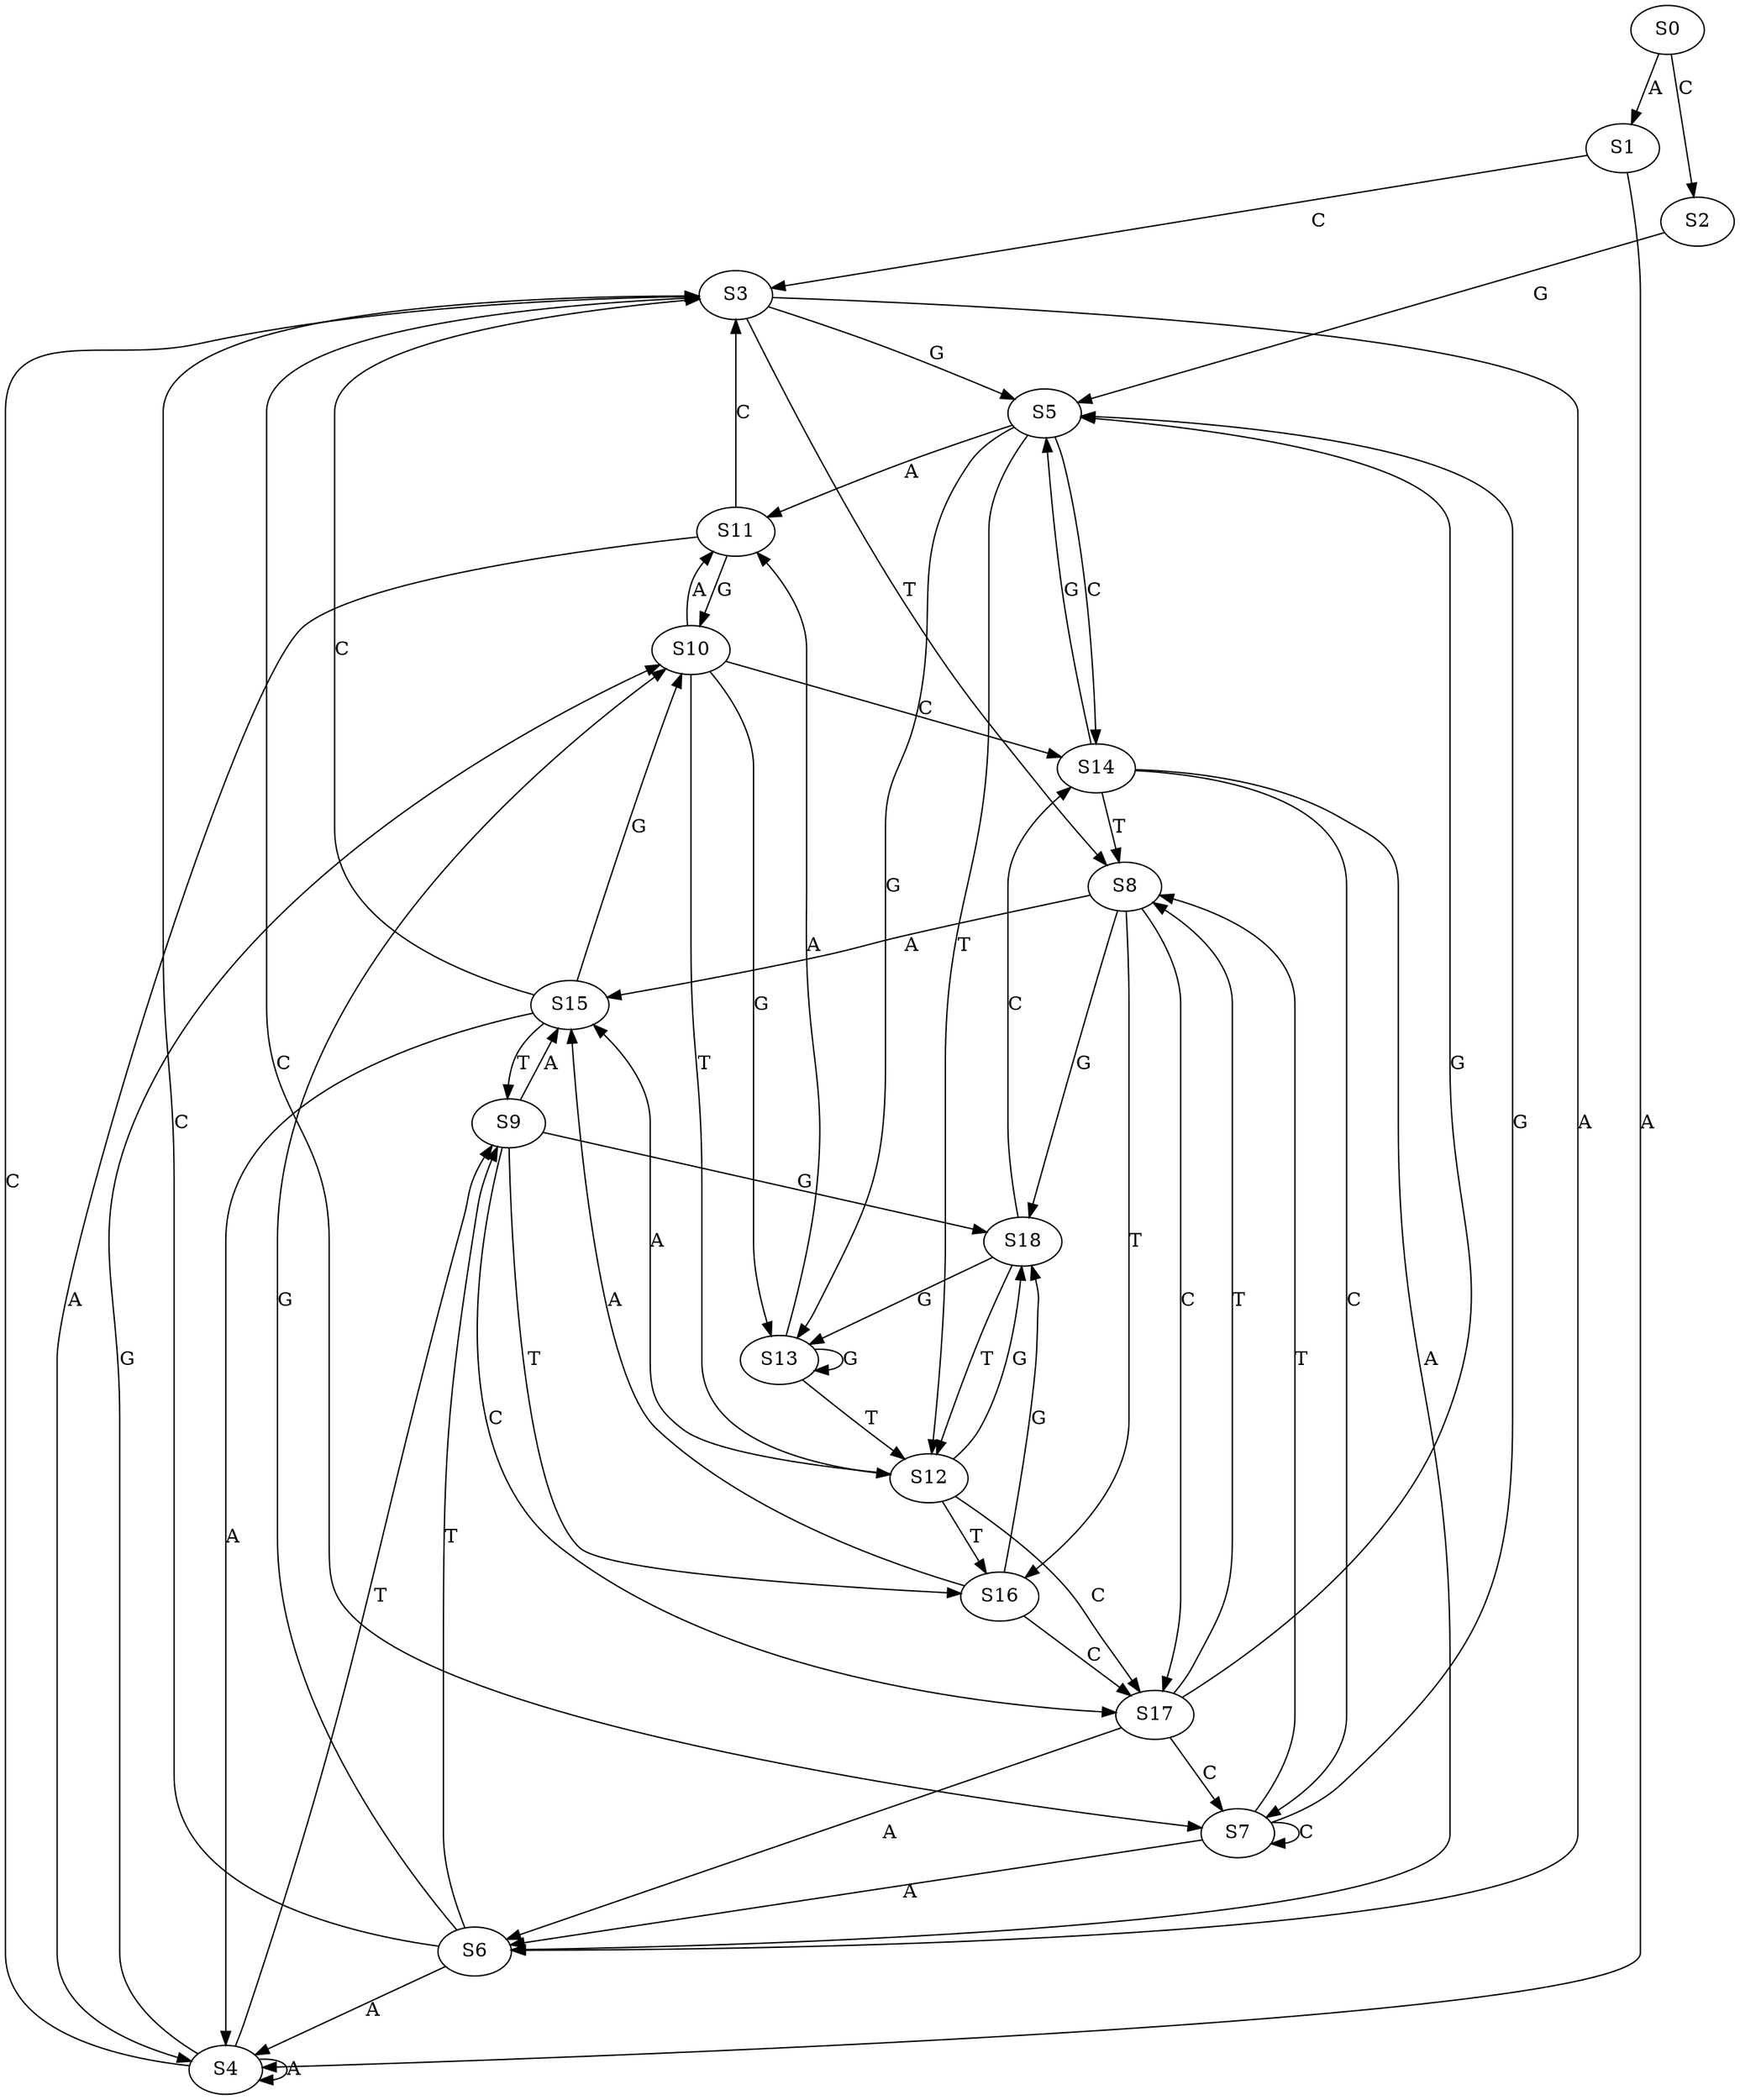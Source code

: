 strict digraph  {
	S0 -> S1 [ label = A ];
	S0 -> S2 [ label = C ];
	S1 -> S3 [ label = C ];
	S1 -> S4 [ label = A ];
	S2 -> S5 [ label = G ];
	S3 -> S6 [ label = A ];
	S3 -> S5 [ label = G ];
	S3 -> S7 [ label = C ];
	S3 -> S8 [ label = T ];
	S4 -> S9 [ label = T ];
	S4 -> S10 [ label = G ];
	S4 -> S4 [ label = A ];
	S4 -> S3 [ label = C ];
	S5 -> S11 [ label = A ];
	S5 -> S12 [ label = T ];
	S5 -> S13 [ label = G ];
	S5 -> S14 [ label = C ];
	S6 -> S4 [ label = A ];
	S6 -> S3 [ label = C ];
	S6 -> S9 [ label = T ];
	S6 -> S10 [ label = G ];
	S7 -> S6 [ label = A ];
	S7 -> S8 [ label = T ];
	S7 -> S5 [ label = G ];
	S7 -> S7 [ label = C ];
	S8 -> S15 [ label = A ];
	S8 -> S16 [ label = T ];
	S8 -> S17 [ label = C ];
	S8 -> S18 [ label = G ];
	S9 -> S18 [ label = G ];
	S9 -> S17 [ label = C ];
	S9 -> S15 [ label = A ];
	S9 -> S16 [ label = T ];
	S10 -> S12 [ label = T ];
	S10 -> S11 [ label = A ];
	S10 -> S14 [ label = C ];
	S10 -> S13 [ label = G ];
	S11 -> S10 [ label = G ];
	S11 -> S4 [ label = A ];
	S11 -> S3 [ label = C ];
	S12 -> S15 [ label = A ];
	S12 -> S17 [ label = C ];
	S12 -> S16 [ label = T ];
	S12 -> S18 [ label = G ];
	S13 -> S12 [ label = T ];
	S13 -> S11 [ label = A ];
	S13 -> S13 [ label = G ];
	S14 -> S6 [ label = A ];
	S14 -> S7 [ label = C ];
	S14 -> S8 [ label = T ];
	S14 -> S5 [ label = G ];
	S15 -> S4 [ label = A ];
	S15 -> S10 [ label = G ];
	S15 -> S3 [ label = C ];
	S15 -> S9 [ label = T ];
	S16 -> S17 [ label = C ];
	S16 -> S15 [ label = A ];
	S16 -> S18 [ label = G ];
	S17 -> S6 [ label = A ];
	S17 -> S5 [ label = G ];
	S17 -> S8 [ label = T ];
	S17 -> S7 [ label = C ];
	S18 -> S13 [ label = G ];
	S18 -> S12 [ label = T ];
	S18 -> S14 [ label = C ];
}
